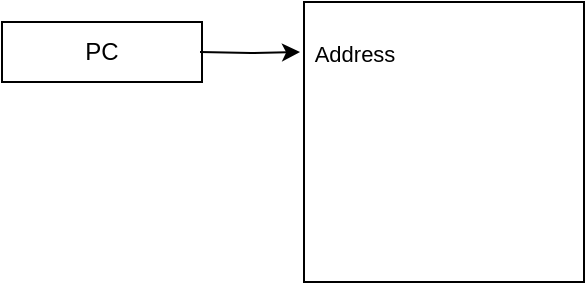 <mxfile version="25.0.3">
  <diagram name="Page-1" id="ryK80Sgz0cRSAEjnO2S8">
    <mxGraphModel dx="1426" dy="867" grid="1" gridSize="10" guides="1" tooltips="1" connect="1" arrows="1" fold="1" page="1" pageScale="1" pageWidth="850" pageHeight="1100" math="0" shadow="0">
      <root>
        <mxCell id="0" />
        <mxCell id="1" parent="0" />
        <mxCell id="gTUAqisG61jy9HvM04f5-1" value="PC" style="rounded=0;whiteSpace=wrap;html=1;" vertex="1" parent="1">
          <mxGeometry x="80" y="420" width="100" height="30" as="geometry" />
        </mxCell>
        <mxCell id="gTUAqisG61jy9HvM04f5-2" value="" style="whiteSpace=wrap;html=1;aspect=fixed;" vertex="1" parent="1">
          <mxGeometry x="231" y="410" width="140" height="140" as="geometry" />
        </mxCell>
        <mxCell id="gTUAqisG61jy9HvM04f5-3" style="edgeStyle=orthogonalEdgeStyle;rounded=0;orthogonalLoop=1;jettySize=auto;html=1;exitX=1;exitY=0.5;exitDx=0;exitDy=0;entryX=-0.007;entryY=0.179;entryDx=0;entryDy=0;entryPerimeter=0;" edge="1" parent="1">
          <mxGeometry relative="1" as="geometry">
            <mxPoint x="179" y="435" as="sourcePoint" />
            <mxPoint x="229.02" y="435.06" as="targetPoint" />
          </mxGeometry>
        </mxCell>
        <mxCell id="gTUAqisG61jy9HvM04f5-4" value="Address" style="edgeLabel;html=1;align=center;verticalAlign=middle;resizable=0;points=[];" vertex="1" connectable="0" parent="gTUAqisG61jy9HvM04f5-3">
          <mxGeometry x="0.327" relative="1" as="geometry">
            <mxPoint x="43" as="offset" />
          </mxGeometry>
        </mxCell>
      </root>
    </mxGraphModel>
  </diagram>
</mxfile>
